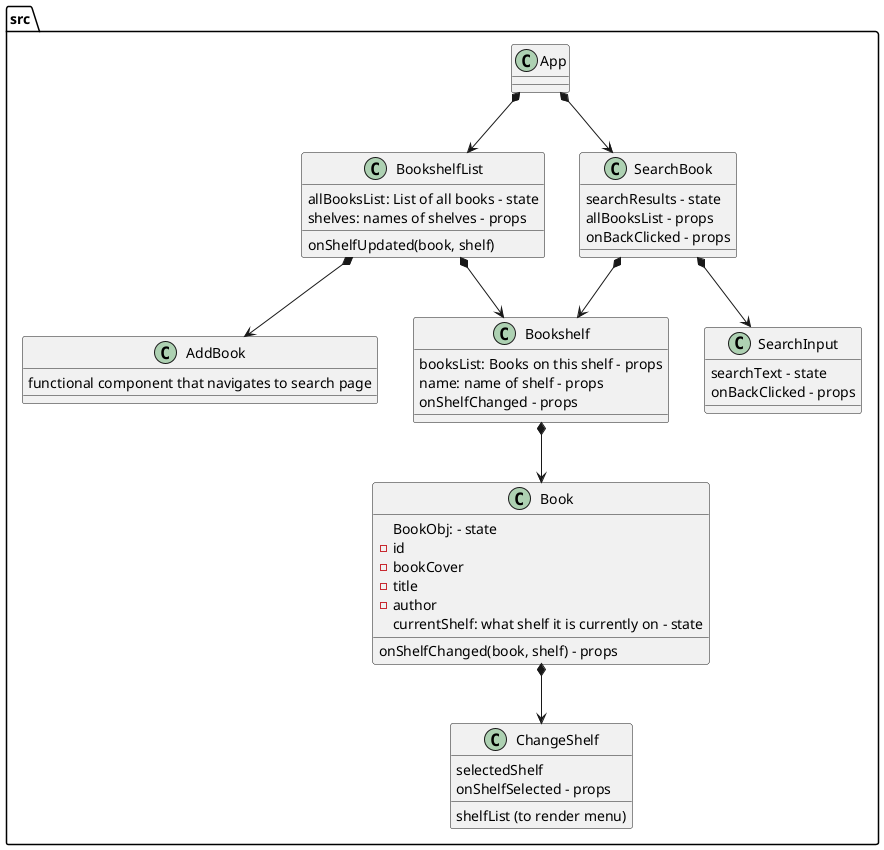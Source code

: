 @startuml myReads-solution-design

package src {
  class App{
    
  }
  class BookshelfList{
    allBooksList: List of all books - state
    onShelfUpdated(book, shelf)
    shelves: names of shelves - props
  }
  class Bookshelf{
    booksList: Books on this shelf - props
    name: name of shelf - props
    onShelfChanged - props
  }
  
  class Book{
    BookObj: - state
          -id
          -bookCover
          -title
          -author
    currentShelf: what shelf it is currently on - state
    onShelfChanged(book, shelf) - props
  }
  class ChangeShelf{
    shelfList (to render menu)
    selectedShelf
    onShelfSelected - props
  }
  class AddBook{
    functional component that navigates to search page
  }
  class SearchBook{
    searchResults - state
    allBooksList - props
    onBackClicked - props
  }
  class SearchInput{
    searchText - state
    onBackClicked - props
  }
}

App *--> BookshelfList
App *--> SearchBook
BookshelfList*--> Bookshelf
Bookshelf *--> Book
BookshelfList *--> AddBook
Book *--> ChangeShelf
SearchBook *--> SearchInput
SearchBook *--> Bookshelf


@enduml

